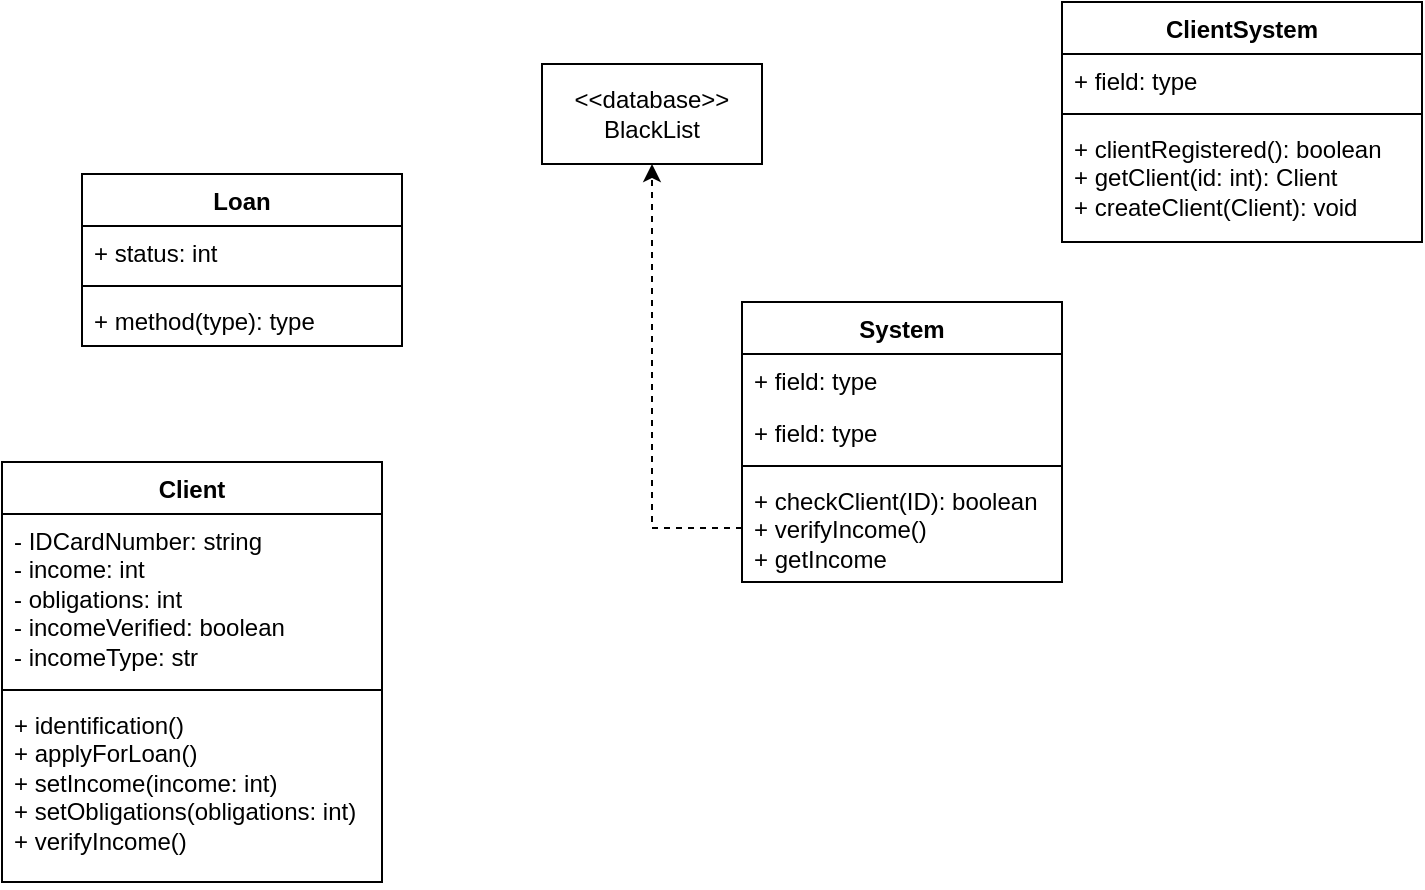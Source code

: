 <mxfile version="28.2.5">
  <diagram id="gga1BcaOc5JhbXKOKjvL" name="cv1_uml">
    <mxGraphModel dx="1042" dy="527" grid="1" gridSize="10" guides="1" tooltips="1" connect="1" arrows="1" fold="1" page="1" pageScale="1" pageWidth="850" pageHeight="1100" math="0" shadow="0">
      <root>
        <mxCell id="0" />
        <mxCell id="1" parent="0" />
        <mxCell id="A-OM3MaNTe0-_09uI9it-1" value="Client" style="swimlane;fontStyle=1;align=center;verticalAlign=top;childLayout=stackLayout;horizontal=1;startSize=26;horizontalStack=0;resizeParent=1;resizeParentMax=0;resizeLast=0;collapsible=1;marginBottom=0;whiteSpace=wrap;html=1;" vertex="1" parent="1">
          <mxGeometry x="120" y="250" width="190" height="210" as="geometry" />
        </mxCell>
        <mxCell id="A-OM3MaNTe0-_09uI9it-2" value="- IDCardNumber: string&lt;div&gt;- income: int&lt;/div&gt;&lt;div&gt;- obligations: int&lt;/div&gt;&lt;div&gt;- incomeVerified: boolean&lt;/div&gt;&lt;div&gt;- incomeType: str&lt;/div&gt;" style="text;strokeColor=none;fillColor=none;align=left;verticalAlign=top;spacingLeft=4;spacingRight=4;overflow=hidden;rotatable=0;points=[[0,0.5],[1,0.5]];portConstraint=eastwest;whiteSpace=wrap;html=1;" vertex="1" parent="A-OM3MaNTe0-_09uI9it-1">
          <mxGeometry y="26" width="190" height="84" as="geometry" />
        </mxCell>
        <mxCell id="A-OM3MaNTe0-_09uI9it-3" value="" style="line;strokeWidth=1;fillColor=none;align=left;verticalAlign=middle;spacingTop=-1;spacingLeft=3;spacingRight=3;rotatable=0;labelPosition=right;points=[];portConstraint=eastwest;strokeColor=inherit;" vertex="1" parent="A-OM3MaNTe0-_09uI9it-1">
          <mxGeometry y="110" width="190" height="8" as="geometry" />
        </mxCell>
        <mxCell id="A-OM3MaNTe0-_09uI9it-4" value="+ identification()&lt;div&gt;+ applyForLoan()&lt;/div&gt;&lt;div&gt;+ setIncome(income: int)&lt;/div&gt;&lt;div&gt;+ setObligations(obligations: int)&lt;/div&gt;&lt;div&gt;+ verifyIncome()&lt;/div&gt;" style="text;strokeColor=none;fillColor=none;align=left;verticalAlign=top;spacingLeft=4;spacingRight=4;overflow=hidden;rotatable=0;points=[[0,0.5],[1,0.5]];portConstraint=eastwest;whiteSpace=wrap;html=1;" vertex="1" parent="A-OM3MaNTe0-_09uI9it-1">
          <mxGeometry y="118" width="190" height="92" as="geometry" />
        </mxCell>
        <mxCell id="A-OM3MaNTe0-_09uI9it-20" style="edgeStyle=orthogonalEdgeStyle;rounded=0;orthogonalLoop=1;jettySize=auto;html=1;exitX=1;exitY=0.5;exitDx=0;exitDy=0;" edge="1" parent="A-OM3MaNTe0-_09uI9it-1" source="A-OM3MaNTe0-_09uI9it-2" target="A-OM3MaNTe0-_09uI9it-2">
          <mxGeometry relative="1" as="geometry" />
        </mxCell>
        <mxCell id="A-OM3MaNTe0-_09uI9it-5" value="System" style="swimlane;fontStyle=1;align=center;verticalAlign=top;childLayout=stackLayout;horizontal=1;startSize=26;horizontalStack=0;resizeParent=1;resizeParentMax=0;resizeLast=0;collapsible=1;marginBottom=0;whiteSpace=wrap;html=1;" vertex="1" parent="1">
          <mxGeometry x="490" y="170" width="160" height="140" as="geometry" />
        </mxCell>
        <mxCell id="A-OM3MaNTe0-_09uI9it-22" value="+ field: type" style="text;strokeColor=none;fillColor=none;align=left;verticalAlign=top;spacingLeft=4;spacingRight=4;overflow=hidden;rotatable=0;points=[[0,0.5],[1,0.5]];portConstraint=eastwest;whiteSpace=wrap;html=1;" vertex="1" parent="A-OM3MaNTe0-_09uI9it-5">
          <mxGeometry y="26" width="160" height="26" as="geometry" />
        </mxCell>
        <mxCell id="A-OM3MaNTe0-_09uI9it-6" value="+ field: type" style="text;strokeColor=none;fillColor=none;align=left;verticalAlign=top;spacingLeft=4;spacingRight=4;overflow=hidden;rotatable=0;points=[[0,0.5],[1,0.5]];portConstraint=eastwest;whiteSpace=wrap;html=1;" vertex="1" parent="A-OM3MaNTe0-_09uI9it-5">
          <mxGeometry y="52" width="160" height="26" as="geometry" />
        </mxCell>
        <mxCell id="A-OM3MaNTe0-_09uI9it-7" value="" style="line;strokeWidth=1;fillColor=none;align=left;verticalAlign=middle;spacingTop=-1;spacingLeft=3;spacingRight=3;rotatable=0;labelPosition=right;points=[];portConstraint=eastwest;strokeColor=inherit;" vertex="1" parent="A-OM3MaNTe0-_09uI9it-5">
          <mxGeometry y="78" width="160" height="8" as="geometry" />
        </mxCell>
        <mxCell id="A-OM3MaNTe0-_09uI9it-8" value="+ checkClient(ID): boolean&lt;div&gt;+ verifyIncome()&lt;/div&gt;&lt;div&gt;+ getIncome&lt;/div&gt;" style="text;strokeColor=none;fillColor=none;align=left;verticalAlign=top;spacingLeft=4;spacingRight=4;overflow=hidden;rotatable=0;points=[[0,0.5],[1,0.5]];portConstraint=eastwest;whiteSpace=wrap;html=1;" vertex="1" parent="A-OM3MaNTe0-_09uI9it-5">
          <mxGeometry y="86" width="160" height="54" as="geometry" />
        </mxCell>
        <mxCell id="A-OM3MaNTe0-_09uI9it-10" value="Loan" style="swimlane;fontStyle=1;align=center;verticalAlign=top;childLayout=stackLayout;horizontal=1;startSize=26;horizontalStack=0;resizeParent=1;resizeParentMax=0;resizeLast=0;collapsible=1;marginBottom=0;whiteSpace=wrap;html=1;" vertex="1" parent="1">
          <mxGeometry x="160" y="106" width="160" height="86" as="geometry" />
        </mxCell>
        <mxCell id="A-OM3MaNTe0-_09uI9it-11" value="+ status: int" style="text;strokeColor=none;fillColor=none;align=left;verticalAlign=top;spacingLeft=4;spacingRight=4;overflow=hidden;rotatable=0;points=[[0,0.5],[1,0.5]];portConstraint=eastwest;whiteSpace=wrap;html=1;" vertex="1" parent="A-OM3MaNTe0-_09uI9it-10">
          <mxGeometry y="26" width="160" height="26" as="geometry" />
        </mxCell>
        <mxCell id="A-OM3MaNTe0-_09uI9it-12" value="" style="line;strokeWidth=1;fillColor=none;align=left;verticalAlign=middle;spacingTop=-1;spacingLeft=3;spacingRight=3;rotatable=0;labelPosition=right;points=[];portConstraint=eastwest;strokeColor=inherit;" vertex="1" parent="A-OM3MaNTe0-_09uI9it-10">
          <mxGeometry y="52" width="160" height="8" as="geometry" />
        </mxCell>
        <mxCell id="A-OM3MaNTe0-_09uI9it-13" value="+ method(type): type" style="text;strokeColor=none;fillColor=none;align=left;verticalAlign=top;spacingLeft=4;spacingRight=4;overflow=hidden;rotatable=0;points=[[0,0.5],[1,0.5]];portConstraint=eastwest;whiteSpace=wrap;html=1;" vertex="1" parent="A-OM3MaNTe0-_09uI9it-10">
          <mxGeometry y="60" width="160" height="26" as="geometry" />
        </mxCell>
        <mxCell id="A-OM3MaNTe0-_09uI9it-15" value="ClientSystem" style="swimlane;fontStyle=1;align=center;verticalAlign=top;childLayout=stackLayout;horizontal=1;startSize=26;horizontalStack=0;resizeParent=1;resizeParentMax=0;resizeLast=0;collapsible=1;marginBottom=0;whiteSpace=wrap;html=1;" vertex="1" parent="1">
          <mxGeometry x="650" y="20" width="180" height="120" as="geometry" />
        </mxCell>
        <mxCell id="A-OM3MaNTe0-_09uI9it-16" value="+ field: type" style="text;strokeColor=none;fillColor=none;align=left;verticalAlign=top;spacingLeft=4;spacingRight=4;overflow=hidden;rotatable=0;points=[[0,0.5],[1,0.5]];portConstraint=eastwest;whiteSpace=wrap;html=1;" vertex="1" parent="A-OM3MaNTe0-_09uI9it-15">
          <mxGeometry y="26" width="180" height="26" as="geometry" />
        </mxCell>
        <mxCell id="A-OM3MaNTe0-_09uI9it-17" value="" style="line;strokeWidth=1;fillColor=none;align=left;verticalAlign=middle;spacingTop=-1;spacingLeft=3;spacingRight=3;rotatable=0;labelPosition=right;points=[];portConstraint=eastwest;strokeColor=inherit;" vertex="1" parent="A-OM3MaNTe0-_09uI9it-15">
          <mxGeometry y="52" width="180" height="8" as="geometry" />
        </mxCell>
        <mxCell id="A-OM3MaNTe0-_09uI9it-18" value="+ clientRegistered(): boolean&lt;div&gt;+ getClient(id: int): Client&lt;/div&gt;&lt;div&gt;+ createClient(Client): void&lt;/div&gt;" style="text;strokeColor=none;fillColor=none;align=left;verticalAlign=top;spacingLeft=4;spacingRight=4;overflow=hidden;rotatable=0;points=[[0,0.5],[1,0.5]];portConstraint=eastwest;whiteSpace=wrap;html=1;" vertex="1" parent="A-OM3MaNTe0-_09uI9it-15">
          <mxGeometry y="60" width="180" height="60" as="geometry" />
        </mxCell>
        <mxCell id="A-OM3MaNTe0-_09uI9it-19" value="&amp;lt;&amp;lt;database&amp;gt;&amp;gt;&lt;div&gt;BlackList&lt;/div&gt;" style="html=1;whiteSpace=wrap;" vertex="1" parent="1">
          <mxGeometry x="390" y="51" width="110" height="50" as="geometry" />
        </mxCell>
        <mxCell id="A-OM3MaNTe0-_09uI9it-21" style="edgeStyle=orthogonalEdgeStyle;rounded=0;orthogonalLoop=1;jettySize=auto;html=1;exitX=0;exitY=0.5;exitDx=0;exitDy=0;dashed=1;" edge="1" parent="1" source="A-OM3MaNTe0-_09uI9it-8" target="A-OM3MaNTe0-_09uI9it-19">
          <mxGeometry relative="1" as="geometry" />
        </mxCell>
      </root>
    </mxGraphModel>
  </diagram>
</mxfile>
